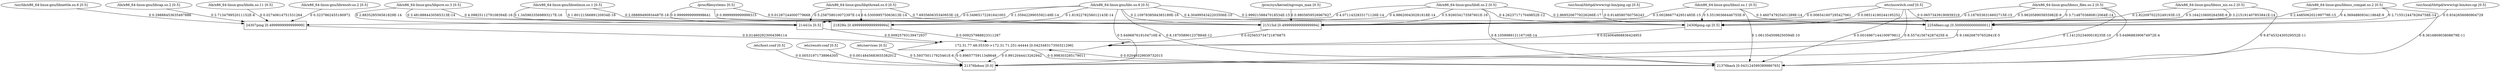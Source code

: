 digraph G {
  1112 [ label="172.31.77.48:35330->172.31.71.251:44444 [0.042348317350321296]" shape="parallelogram" ];
  916 [ label="21376bdoor [0.0]" shape="box" ];
  1958 [ label="22548env.cgi [0.5000000000000001]" shape="box" ];
  2778 [ label="24306ping.cgi [0.5]" shape="box" ];
  2782 [ label="24307ping [0.4999999999999999]" shape="box" ];
  1114 [ label="21441ls [0.5]" shape="box" ];
  1113 [ label="21376bash [0.043124599389986765]" shape="box" ];
  1142 [ label="21515id [0.49999999999999994]" shape="box" ];
  1332 [ label="21829ls [0.49999999999999994]" shape="box" ];
  917 [ label="/etc/services [0.5]" shape="ellipse" ];
  45 [ label="/etc/nsswitch.conf [0.5]" shape="ellipse" ];
  642 [ label="/etc/host.conf [0.5]" shape="ellipse" ];
  43 [ label="/lib/x86_64-linux-gnu/libc.so.6 [0.5]" shape="ellipse" ];
  592 [ label="/etc/resolv.conf [0.5]" shape="ellipse" ];
  50 [ label="/lib/x86_64-linux-gnu/libnss_files.so.2 [0.5]" shape="ellipse" ];
  65 [ label="/usr/local/thttpd/www/cgi-bin/env.cgi [0.5]" shape="ellipse" ];
  49 [ label="/lib/x86_64-linux-gnu/libnsl.so.1 [0.5]" shape="ellipse" ];
  48 [ label="/lib/x86_64-linux-gnu/libnss_nis.so.2 [0.5]" shape="ellipse" ];
  47 [ label="/lib/x86_64-linux-gnu/libnss_compat.so.2 [0.5]" shape="ellipse" ];
  42 [ label="/lib/x86_64-linux-gnu/libdl.so.2 [0.5]" shape="ellipse" ];
  2779 [ label="/usr/local/thttpd/www/cgi-bin/ping.cgi [0.5]" shape="ellipse" ];
  613 [ label="/usr/lib/x86_64-linux-gnu/libnettle.so.6 [0.5]" shape="ellipse" ];
  1278 [ label="/lib/x86_64-linux-gnu/libcap.so.2 [0.5]" shape="ellipse" ];
  2783 [ label="/lib/x86_64-linux-gnu/libidn.so.11 [0.5]" shape="ellipse" ];
  225 [ label="/lib/x86_64-linux-gnu/libresolv.so.2 [0.5]" shape="ellipse" ];
  1034 [ label="/proc/filesystems [0.5]" shape="ellipse" ];
  1025 [ label="/lib/x86_64-linux-gnu/libselinux.so.1 [0.5]" shape="ellipse" ];
  58 [ label="/lib/x86_64-linux-gnu/libpthread.so.0 [0.5]" shape="ellipse" ];
  1026 [ label="/lib/x86_64-linux-gnu/libpcre.so.3 [0.5]" shape="ellipse" ];
  1143 [ label="/proc/sys/kernel/ngroups_max [0.5]" shape="ellipse" ];
  916 -> 1112 [ label="0 0.8965775911348648" ];
  2782 -> 1112 [ label="0 0.014602923004396114" ];
  1114 -> 1112 [ label="0 0.00925793139472937" ];
  1113 -> 1112 [ label="0 0.02049329939732015" ];
  1958 -> 1112 [ label="0 9.166268707652841E-5" ];
  1142 -> 1112 [ label="0 0.025653734721876875" ];
  1332 -> 1112 [ label="0 0.009257988823311287" ];
  2778 -> 1112 [ label="0 0.024064868836424953" ];
  642 -> 916 [ label="0 0.00531971738964305" ];
  45 -> 916 [ label="0 8.557415674287425E-4" ];
  43 -> 916 [ label="0 5.649687619104716E-4" ];
  917 -> 916 [ label="0 5.593750117925461E-6" ];
  592 -> 916 [ label="0 0.0014845683655382012" ];
  50 -> 916 [ label="0 5.649688390674972E-4" ];
  1112 -> 916 [ label="0 0.9912044413262942" ];
  43 -> 1958 [ label="0 2.9992158847018534E-15" ];
  65 -> 1958 [ label="0 0.9342656080904729" ];
  49 -> 1958 [ label="0 3.460747925451289E-14" ];
  48 -> 1958 [ label="0 3.215191407853841E-14" ];
  45 -> 1958 [ label="0 0.06573439190939319" ];
  50 -> 1958 [ label="0 3.7148703680812064E-14" ];
  47 -> 1958 [ label="0 2.7155124476264758E-14" ];
  42 -> 1958 [ label="0 2.9695206779226266E-17" ];
  42 -> 2778 [ label="0 4.262371717049852E-12" ];
  50 -> 2778 [ label="0 5.962058905855982E-9" ];
  43 -> 2778 [ label="0 4.3049954342203506E-10" ];
  45 -> 2778 [ label="0 0.08514190244195252" ];
  47 -> 2778 [ label="0 4.369488093411864E-9" ];
  2779 -> 2778 [ label="0 0.9148580760756243" ];
  48 -> 2778 [ label="0 5.16421060026458E-9" ];
  49 -> 2778 [ label="0 5.55190366446755E-9" ];
  613 -> 2782 [ label="0 0.29888453635497886" ];
  1278 -> 2782 [ label="0 2.713479952011152E-4" ];
  2783 -> 2782 [ label="0 0.02740614751531264" ];
  225 -> 2782 [ label="0 0.3237862455180972" ];
  43 -> 2782 [ label="0 0.34965172261641003" ];
  1025 -> 1114 [ label="0 1.3459633569893217E-16" ];
  42 -> 1114 [ label="0 4.0711432833171126E-14" ];
  1034 -> 1114 [ label="0 0.9999999999998641" ];
  43 -> 1114 [ label="0 1.3594229905592149E-14" ];
  58 -> 1114 [ label="0 5.258758010072397E-14" ];
  1026 -> 1114 [ label="0 2.883528556561829E-14" ];
  45 -> 1113 [ label="0 0.0016967144100979812" ];
  50 -> 1113 [ label="0 1.1412523400018235E-10" ];
  49 -> 1113 [ label="0 1.0613545098250594E-10" ];
  42 -> 1113 [ label="0 8.105998912116716E-14" ];
  43 -> 1113 [ label="0 8.187058901237884E-12" ];
  48 -> 1113 [ label="0 9.874532430529552E-11" ];
  47 -> 1113 [ label="0 8.361680903808679E-11" ];
  1112 -> 1113 [ label="0 0.998303285179011" ];
  49 -> 1142 [ label="0 3.0028667742951485E-15" ];
  47 -> 1142 [ label="0 2.448506202199779E-15" ];
  48 -> 1142 [ label="0 2.8220970225249193E-15" ];
  45 -> 1142 [ label="0 0.006541607295427061" ];
  50 -> 1142 [ label="0 3.1876536316602715E-15" ];
  42 -> 1142 [ label="0 5.926034173587601E-16" ];
  58 -> 1142 [ label="0 7.693560635340953E-16" ];
  1143 -> 1142 [ label="0 0.9805859526967627" ];
  1026 -> 1142 [ label="0 4.0982511279108394E-16" ];
  1025 -> 1142 [ label="0 2.08889490934487E-18" ];
  1034 -> 1142 [ label="0 0.01287244000779668" ];
  43 -> 1142 [ label="0 2.1097838584383189E-16" ];
  42 -> 1332 [ label="0 4.986200430281818E-14" ];
  58 -> 1332 [ label="0 6.530099575063613E-14" ];
  1034 -> 1332 [ label="0 0.9999999999998315" ];
  1025 -> 1332 [ label="0 1.8012156689120934E-16" ];
  1026 -> 1332 [ label="0 3.4818884430585313E-14" ];
  43 -> 1332 [ label="0 1.8192278256012143E-14" ];
}
